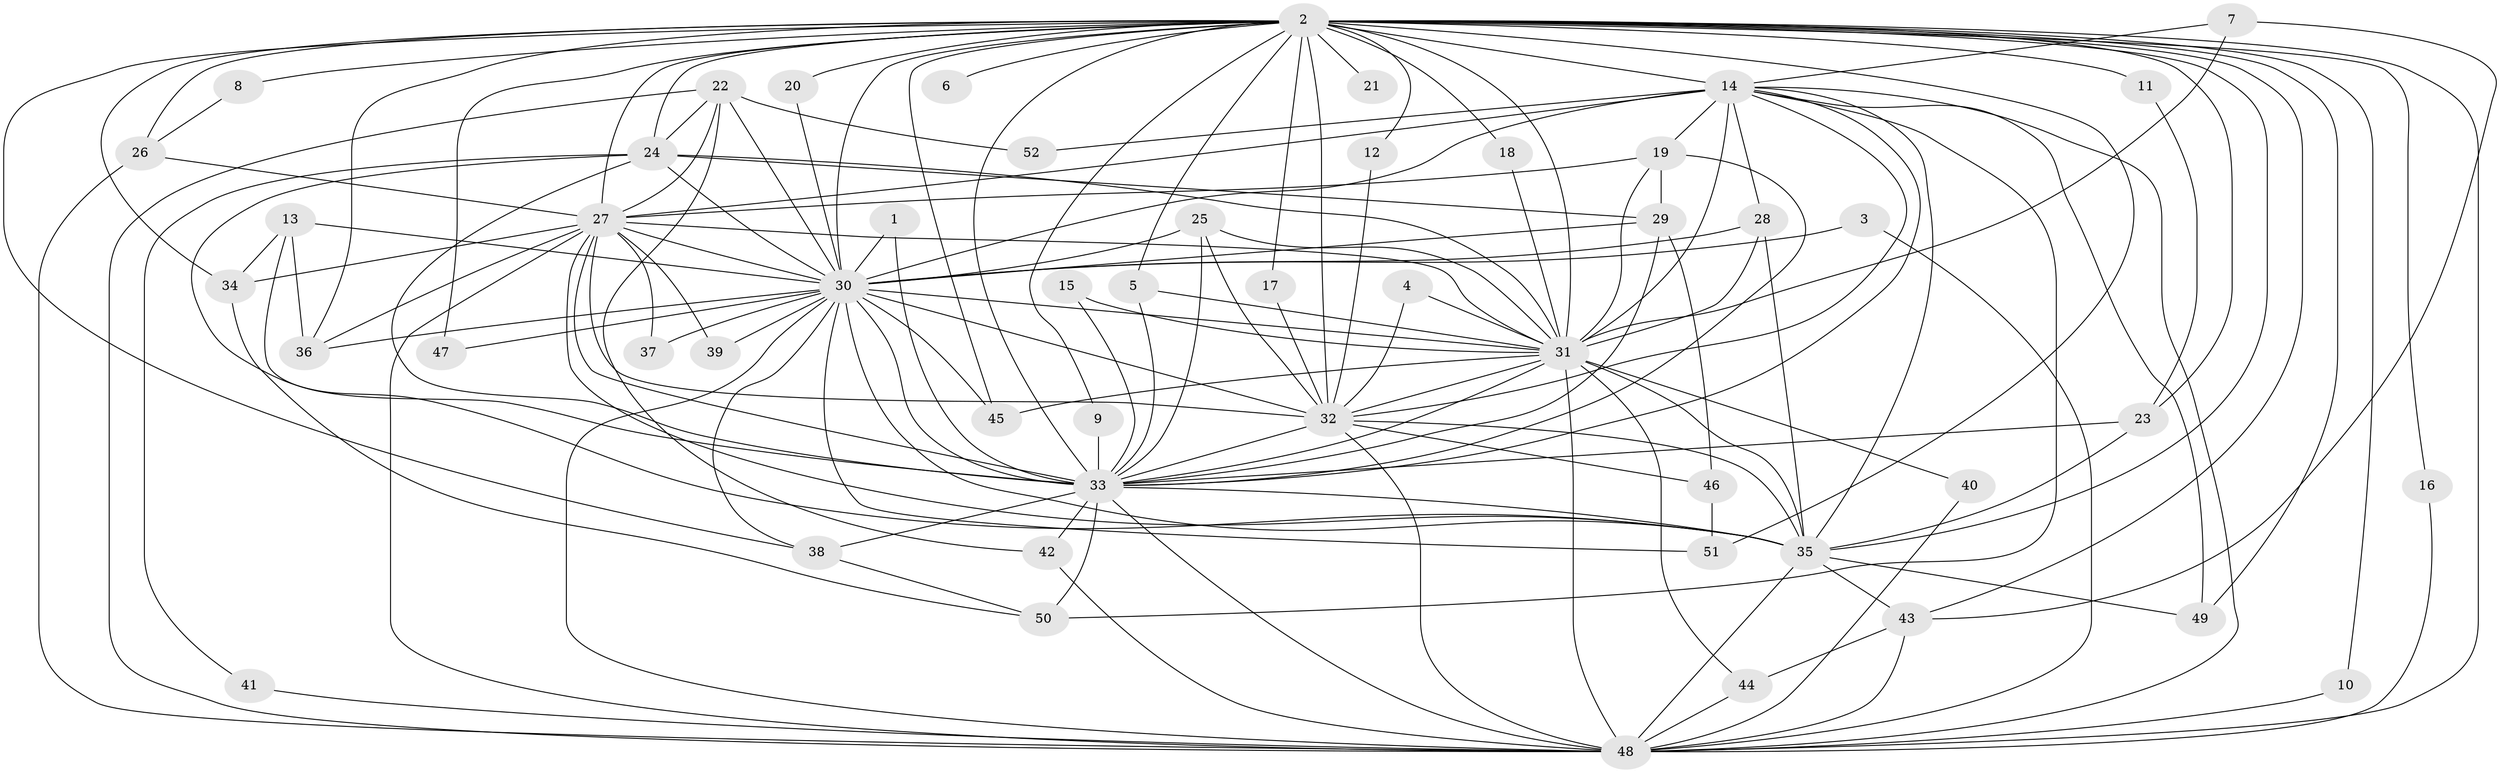 // original degree distribution, {25: 0.009708737864077669, 27: 0.009708737864077669, 15: 0.019417475728155338, 22: 0.009708737864077669, 30: 0.009708737864077669, 20: 0.009708737864077669, 18: 0.009708737864077669, 24: 0.009708737864077669, 16: 0.009708737864077669, 5: 0.038834951456310676, 2: 0.5242718446601942, 4: 0.07766990291262135, 3: 0.23300970873786409, 6: 0.02912621359223301}
// Generated by graph-tools (version 1.1) at 2025/25/03/09/25 03:25:49]
// undirected, 52 vertices, 149 edges
graph export_dot {
graph [start="1"]
  node [color=gray90,style=filled];
  1;
  2;
  3;
  4;
  5;
  6;
  7;
  8;
  9;
  10;
  11;
  12;
  13;
  14;
  15;
  16;
  17;
  18;
  19;
  20;
  21;
  22;
  23;
  24;
  25;
  26;
  27;
  28;
  29;
  30;
  31;
  32;
  33;
  34;
  35;
  36;
  37;
  38;
  39;
  40;
  41;
  42;
  43;
  44;
  45;
  46;
  47;
  48;
  49;
  50;
  51;
  52;
  1 -- 30 [weight=1.0];
  1 -- 33 [weight=1.0];
  2 -- 5 [weight=1.0];
  2 -- 6 [weight=1.0];
  2 -- 8 [weight=1.0];
  2 -- 9 [weight=1.0];
  2 -- 10 [weight=1.0];
  2 -- 11 [weight=1.0];
  2 -- 12 [weight=1.0];
  2 -- 14 [weight=2.0];
  2 -- 16 [weight=1.0];
  2 -- 17 [weight=1.0];
  2 -- 18 [weight=1.0];
  2 -- 20 [weight=1.0];
  2 -- 21 [weight=1.0];
  2 -- 23 [weight=1.0];
  2 -- 24 [weight=1.0];
  2 -- 26 [weight=2.0];
  2 -- 27 [weight=3.0];
  2 -- 30 [weight=3.0];
  2 -- 31 [weight=2.0];
  2 -- 32 [weight=4.0];
  2 -- 33 [weight=2.0];
  2 -- 34 [weight=1.0];
  2 -- 35 [weight=2.0];
  2 -- 36 [weight=1.0];
  2 -- 38 [weight=1.0];
  2 -- 43 [weight=1.0];
  2 -- 45 [weight=1.0];
  2 -- 47 [weight=2.0];
  2 -- 48 [weight=3.0];
  2 -- 49 [weight=1.0];
  2 -- 51 [weight=1.0];
  3 -- 30 [weight=1.0];
  3 -- 48 [weight=1.0];
  4 -- 31 [weight=1.0];
  4 -- 32 [weight=1.0];
  5 -- 31 [weight=1.0];
  5 -- 33 [weight=1.0];
  7 -- 14 [weight=1.0];
  7 -- 31 [weight=1.0];
  7 -- 43 [weight=1.0];
  8 -- 26 [weight=1.0];
  9 -- 33 [weight=1.0];
  10 -- 48 [weight=1.0];
  11 -- 23 [weight=1.0];
  12 -- 32 [weight=1.0];
  13 -- 30 [weight=1.0];
  13 -- 33 [weight=1.0];
  13 -- 34 [weight=1.0];
  13 -- 36 [weight=1.0];
  14 -- 19 [weight=1.0];
  14 -- 27 [weight=1.0];
  14 -- 28 [weight=1.0];
  14 -- 30 [weight=1.0];
  14 -- 31 [weight=2.0];
  14 -- 32 [weight=1.0];
  14 -- 33 [weight=1.0];
  14 -- 35 [weight=1.0];
  14 -- 48 [weight=1.0];
  14 -- 49 [weight=1.0];
  14 -- 50 [weight=1.0];
  14 -- 52 [weight=1.0];
  15 -- 31 [weight=1.0];
  15 -- 33 [weight=1.0];
  16 -- 48 [weight=1.0];
  17 -- 32 [weight=1.0];
  18 -- 31 [weight=1.0];
  19 -- 27 [weight=1.0];
  19 -- 29 [weight=1.0];
  19 -- 31 [weight=1.0];
  19 -- 33 [weight=1.0];
  20 -- 30 [weight=1.0];
  22 -- 24 [weight=1.0];
  22 -- 27 [weight=1.0];
  22 -- 30 [weight=1.0];
  22 -- 42 [weight=1.0];
  22 -- 48 [weight=1.0];
  22 -- 52 [weight=1.0];
  23 -- 33 [weight=1.0];
  23 -- 35 [weight=1.0];
  24 -- 29 [weight=1.0];
  24 -- 30 [weight=2.0];
  24 -- 31 [weight=1.0];
  24 -- 33 [weight=1.0];
  24 -- 35 [weight=1.0];
  24 -- 41 [weight=1.0];
  25 -- 30 [weight=1.0];
  25 -- 31 [weight=1.0];
  25 -- 32 [weight=1.0];
  25 -- 33 [weight=1.0];
  26 -- 27 [weight=1.0];
  26 -- 48 [weight=1.0];
  27 -- 30 [weight=1.0];
  27 -- 31 [weight=1.0];
  27 -- 32 [weight=1.0];
  27 -- 33 [weight=1.0];
  27 -- 34 [weight=1.0];
  27 -- 35 [weight=1.0];
  27 -- 36 [weight=2.0];
  27 -- 37 [weight=1.0];
  27 -- 39 [weight=1.0];
  27 -- 48 [weight=2.0];
  28 -- 30 [weight=1.0];
  28 -- 31 [weight=1.0];
  28 -- 35 [weight=1.0];
  29 -- 30 [weight=1.0];
  29 -- 33 [weight=1.0];
  29 -- 46 [weight=1.0];
  30 -- 31 [weight=3.0];
  30 -- 32 [weight=1.0];
  30 -- 33 [weight=3.0];
  30 -- 35 [weight=2.0];
  30 -- 36 [weight=1.0];
  30 -- 37 [weight=1.0];
  30 -- 38 [weight=1.0];
  30 -- 39 [weight=1.0];
  30 -- 45 [weight=1.0];
  30 -- 47 [weight=1.0];
  30 -- 48 [weight=2.0];
  30 -- 51 [weight=1.0];
  31 -- 32 [weight=1.0];
  31 -- 33 [weight=1.0];
  31 -- 35 [weight=1.0];
  31 -- 40 [weight=1.0];
  31 -- 44 [weight=1.0];
  31 -- 45 [weight=1.0];
  31 -- 48 [weight=1.0];
  32 -- 33 [weight=1.0];
  32 -- 35 [weight=1.0];
  32 -- 46 [weight=1.0];
  32 -- 48 [weight=1.0];
  33 -- 35 [weight=1.0];
  33 -- 38 [weight=1.0];
  33 -- 42 [weight=1.0];
  33 -- 48 [weight=1.0];
  33 -- 50 [weight=1.0];
  34 -- 50 [weight=1.0];
  35 -- 43 [weight=1.0];
  35 -- 48 [weight=1.0];
  35 -- 49 [weight=1.0];
  38 -- 50 [weight=1.0];
  40 -- 48 [weight=1.0];
  41 -- 48 [weight=1.0];
  42 -- 48 [weight=1.0];
  43 -- 44 [weight=1.0];
  43 -- 48 [weight=1.0];
  44 -- 48 [weight=1.0];
  46 -- 51 [weight=1.0];
}
